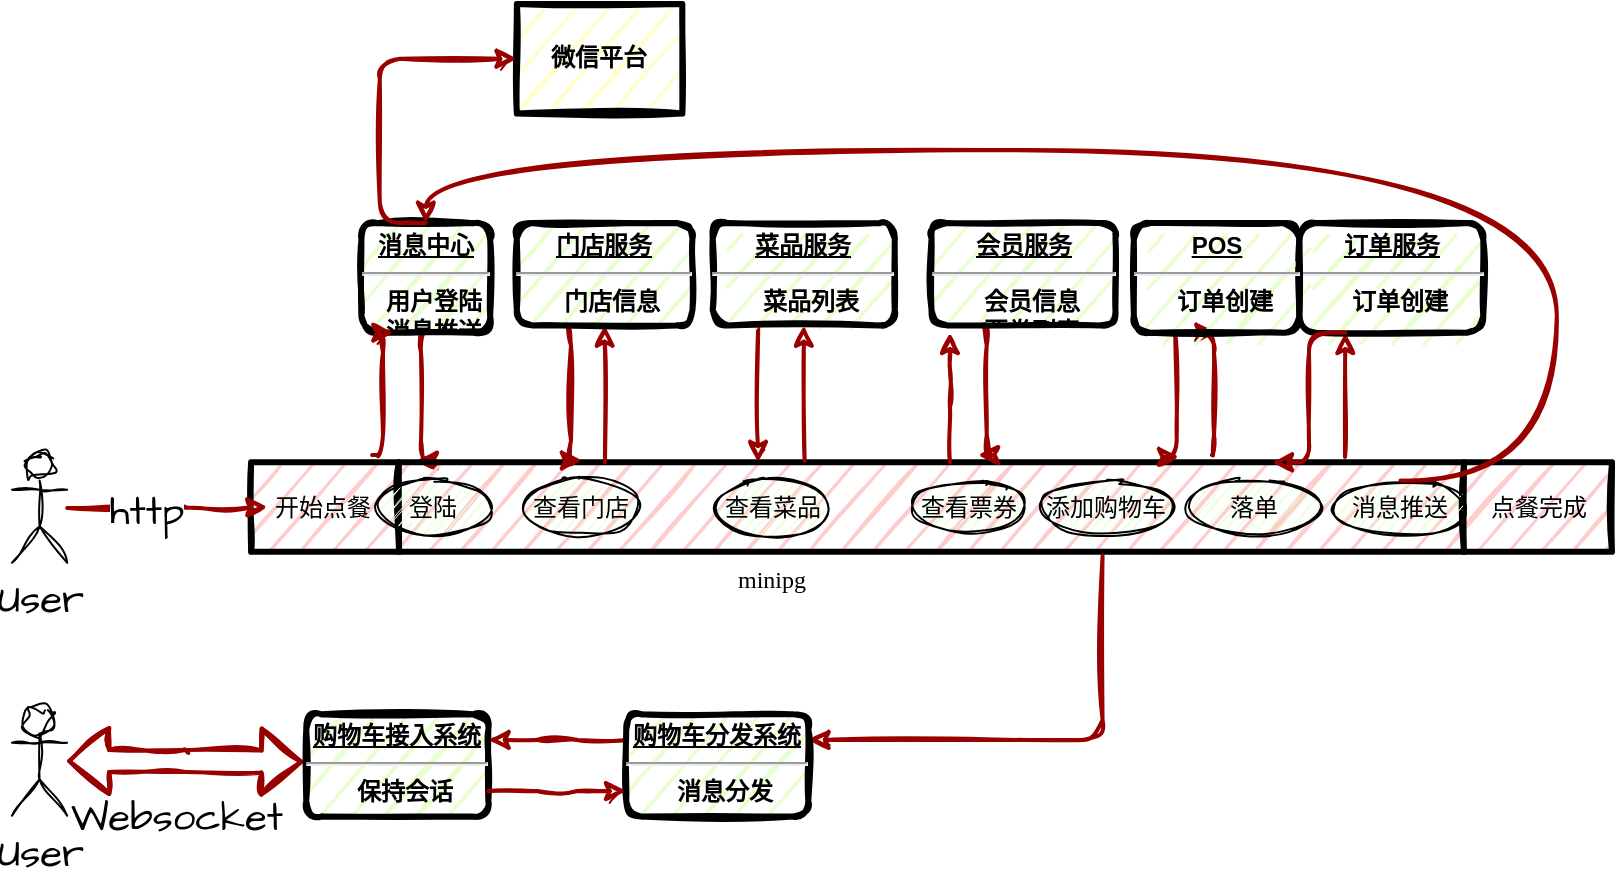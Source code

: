 <mxfile version="20.5.3" type="github">
  <diagram name="Page-1" id="c7558073-3199-34d8-9f00-42111426c3f3">
    <mxGraphModel dx="953" dy="543" grid="1" gridSize="10" guides="1" tooltips="1" connect="1" arrows="1" fold="1" page="1" pageScale="1" pageWidth="826" pageHeight="1169" background="none" math="0" shadow="0">
      <root>
        <mxCell id="0" />
        <mxCell id="1" parent="0" />
        <mxCell id="DzUdeu-W9FFRu4pSh0cZ-191" value="" style="group" vertex="1" connectable="0" parent="1">
          <mxGeometry x="30" y="140" width="800" height="420" as="geometry" />
        </mxCell>
        <mxCell id="DzUdeu-W9FFRu4pSh0cZ-115" style="edgeStyle=elbowEdgeStyle;shape=connector;rounded=1;sketch=1;orthogonalLoop=1;jettySize=auto;elbow=horizontal;html=1;exitX=0.5;exitY=1;exitDx=0;exitDy=0;labelBackgroundColor=default;strokeColor=#990000;strokeWidth=2;fontFamily=Helvetica;fontSize=11;fontColor=default;startArrow=none;startFill=0;endArrow=classic;endFill=1;" edge="1" parent="DzUdeu-W9FFRu4pSh0cZ-191" source="2">
          <mxGeometry relative="1" as="geometry">
            <mxPoint x="202.299" y="228.261" as="targetPoint" />
          </mxGeometry>
        </mxCell>
        <mxCell id="2" value="&lt;p style=&quot;margin: 0px; margin-top: 4px; text-align: center; text-decoration: underline;&quot;&gt;&lt;strong&gt;消息中心&lt;br&gt;&lt;/strong&gt;&lt;/p&gt;&lt;hr&gt;&lt;p style=&quot;margin: 0px; margin-left: 8px;&quot;&gt;用户登陆&lt;/p&gt;&lt;p style=&quot;margin: 0px; margin-left: 8px;&quot;&gt;消息推送&lt;/p&gt;" style="verticalAlign=middle;align=center;overflow=fill;fontSize=12;fontFamily=Helvetica;html=1;rounded=1;fontStyle=1;strokeWidth=3;fillColor=#E6FFCC;sketch=1;" parent="DzUdeu-W9FFRu4pSh0cZ-191" vertex="1">
          <mxGeometry x="174.713" y="109.565" width="64.368" height="54.783" as="geometry" />
        </mxCell>
        <mxCell id="5" value="" style="shape=process;whiteSpace=wrap;align=center;verticalAlign=middle;size=0.109;fontStyle=1;strokeWidth=3;fillColor=#FFCCCC;sketch=1;" parent="DzUdeu-W9FFRu4pSh0cZ-191" vertex="1">
          <mxGeometry x="119.54" y="229.174" width="680.46" height="44.739" as="geometry" />
        </mxCell>
        <mxCell id="DzUdeu-W9FFRu4pSh0cZ-156" style="edgeStyle=elbowEdgeStyle;shape=connector;rounded=1;sketch=1;orthogonalLoop=1;jettySize=auto;elbow=horizontal;html=1;exitX=0.25;exitY=1;exitDx=0;exitDy=0;entryX=0.089;entryY=-0.082;entryDx=0;entryDy=0;entryPerimeter=0;labelBackgroundColor=default;strokeColor=#990000;strokeWidth=2;fontFamily=Helvetica;fontSize=12;fontColor=default;startArrow=classic;startFill=1;endArrow=none;endFill=0;" edge="1" parent="DzUdeu-W9FFRu4pSh0cZ-191" source="2" target="5">
          <mxGeometry relative="1" as="geometry" />
        </mxCell>
        <mxCell id="DzUdeu-W9FFRu4pSh0cZ-118" style="edgeStyle=elbowEdgeStyle;shape=connector;rounded=1;sketch=1;orthogonalLoop=1;jettySize=auto;elbow=horizontal;html=1;exitX=0.25;exitY=1;exitDx=0;exitDy=0;labelBackgroundColor=default;strokeColor=#990000;strokeWidth=2;fontFamily=Helvetica;fontSize=11;fontColor=default;startArrow=none;startFill=0;endArrow=classic;endFill=1;" edge="1" parent="DzUdeu-W9FFRu4pSh0cZ-191" source="6">
          <mxGeometry relative="1" as="geometry">
            <mxPoint x="285.057" y="228.261" as="targetPoint" />
          </mxGeometry>
        </mxCell>
        <mxCell id="DzUdeu-W9FFRu4pSh0cZ-119" style="edgeStyle=elbowEdgeStyle;shape=connector;rounded=1;sketch=1;orthogonalLoop=1;jettySize=auto;elbow=horizontal;html=1;exitX=0.5;exitY=1;exitDx=0;exitDy=0;labelBackgroundColor=default;strokeColor=#990000;strokeWidth=2;fontFamily=Helvetica;fontSize=11;fontColor=default;startArrow=classic;startFill=1;endArrow=none;endFill=0;" edge="1" parent="DzUdeu-W9FFRu4pSh0cZ-191" source="6" target="5">
          <mxGeometry relative="1" as="geometry" />
        </mxCell>
        <mxCell id="6" value="&lt;p style=&quot;margin: 0px; margin-top: 4px; text-align: center; text-decoration: underline;&quot;&gt;&lt;strong&gt;门店服务&lt;br&gt;&lt;/strong&gt;&lt;/p&gt;&lt;hr&gt;&lt;p style=&quot;margin: 0px; margin-left: 8px;&quot;&gt;门店信息&lt;/p&gt;" style="verticalAlign=middle;align=center;overflow=fill;fontSize=12;fontFamily=Helvetica;html=1;rounded=1;fontStyle=1;strokeWidth=3;fillColor=#E6FFCC;sketch=1;" parent="DzUdeu-W9FFRu4pSh0cZ-191" vertex="1">
          <mxGeometry x="252.414" y="109.565" width="87.816" height="51.13" as="geometry" />
        </mxCell>
        <mxCell id="12" value="微信平台" style="whiteSpace=wrap;align=center;verticalAlign=middle;fontStyle=1;strokeWidth=3;fillColor=#FFFFCC;sketch=1;" parent="DzUdeu-W9FFRu4pSh0cZ-191" vertex="1">
          <mxGeometry x="252.414" width="82.759" height="54.783" as="geometry" />
        </mxCell>
        <mxCell id="DzUdeu-W9FFRu4pSh0cZ-117" style="edgeStyle=elbowEdgeStyle;shape=connector;rounded=1;sketch=1;orthogonalLoop=1;jettySize=auto;elbow=horizontal;html=1;exitX=0.5;exitY=0;exitDx=0;exitDy=0;labelBackgroundColor=default;strokeColor=#990000;strokeWidth=2;fontFamily=Helvetica;fontSize=11;fontColor=default;startArrow=none;startFill=0;endArrow=classic;endFill=1;" edge="1" parent="DzUdeu-W9FFRu4pSh0cZ-191" source="2" target="12">
          <mxGeometry relative="1" as="geometry">
            <Array as="points">
              <mxPoint x="183.908" y="27.391" />
            </Array>
          </mxGeometry>
        </mxCell>
        <mxCell id="DzUdeu-W9FFRu4pSh0cZ-96" value="User" style="shape=umlActor;verticalLabelPosition=bottom;verticalAlign=top;html=1;outlineConnect=0;sketch=1;hachureGap=4;jiggle=2;fontFamily=Architects Daughter;fontSource=https%3A%2F%2Ffonts.googleapis.com%2Fcss%3Ffamily%3DArchitects%2BDaughter;fontSize=20;" vertex="1" parent="DzUdeu-W9FFRu4pSh0cZ-191">
          <mxGeometry y="224.609" width="27.586" height="54.783" as="geometry" />
        </mxCell>
        <mxCell id="DzUdeu-W9FFRu4pSh0cZ-102" style="edgeStyle=orthogonalEdgeStyle;rounded=1;sketch=1;hachureGap=4;jiggle=2;orthogonalLoop=1;jettySize=auto;html=1;entryX=0;entryY=0.5;entryDx=0;entryDy=0;fontFamily=Helvetica;fontSource=https%3A%2F%2Ffonts.googleapis.com%2Fcss%3Ffamily%3DArchitects%2BDaughter;fontSize=11;shape=flexArrow;startArrow=block;strokeColor=#990000;strokeWidth=2;" edge="1" parent="DzUdeu-W9FFRu4pSh0cZ-191" source="DzUdeu-W9FFRu4pSh0cZ-101">
          <mxGeometry relative="1" as="geometry">
            <mxPoint x="145.747" y="378.913" as="targetPoint" />
          </mxGeometry>
        </mxCell>
        <mxCell id="DzUdeu-W9FFRu4pSh0cZ-101" value="User" style="shape=umlActor;verticalLabelPosition=bottom;verticalAlign=top;html=1;outlineConnect=0;sketch=1;hachureGap=4;jiggle=2;fontFamily=Architects Daughter;fontSource=https%3A%2F%2Ffonts.googleapis.com%2Fcss%3Ffamily%3DArchitects%2BDaughter;fontSize=20;" vertex="1" parent="DzUdeu-W9FFRu4pSh0cZ-191">
          <mxGeometry y="351.065" width="27.586" height="54.783" as="geometry" />
        </mxCell>
        <mxCell id="DzUdeu-W9FFRu4pSh0cZ-107" value="Websocket" style="text;html=1;strokeColor=none;fillColor=none;align=center;verticalAlign=middle;whiteSpace=wrap;rounded=0;sketch=1;hachureGap=4;jiggle=2;fontFamily=Architects Daughter;fontSource=https%3A%2F%2Ffonts.googleapis.com%2Fcss%3Ffamily%3DArchitects%2BDaughter;fontSize=20;" vertex="1" parent="DzUdeu-W9FFRu4pSh0cZ-191">
          <mxGeometry x="55.172" y="392.609" width="55.172" height="27.391" as="geometry" />
        </mxCell>
        <mxCell id="DzUdeu-W9FFRu4pSh0cZ-128" style="edgeStyle=elbowEdgeStyle;shape=connector;rounded=1;sketch=1;orthogonalLoop=1;jettySize=auto;elbow=horizontal;html=1;exitX=0.25;exitY=1;exitDx=0;exitDy=0;labelBackgroundColor=default;strokeColor=#990000;strokeWidth=2;fontFamily=Helvetica;fontSize=12;fontColor=default;startArrow=none;startFill=0;endArrow=classic;endFill=1;" edge="1" parent="DzUdeu-W9FFRu4pSh0cZ-191" source="DzUdeu-W9FFRu4pSh0cZ-121" target="5">
          <mxGeometry relative="1" as="geometry" />
        </mxCell>
        <mxCell id="DzUdeu-W9FFRu4pSh0cZ-131" style="edgeStyle=elbowEdgeStyle;shape=connector;rounded=1;sketch=1;orthogonalLoop=1;jettySize=auto;elbow=horizontal;html=1;exitX=0.5;exitY=1;exitDx=0;exitDy=0;labelBackgroundColor=default;strokeColor=#990000;strokeWidth=2;fontFamily=Helvetica;fontSize=12;fontColor=default;startArrow=classic;startFill=1;endArrow=none;endFill=0;" edge="1" parent="DzUdeu-W9FFRu4pSh0cZ-191" source="DzUdeu-W9FFRu4pSh0cZ-121">
          <mxGeometry relative="1" as="geometry">
            <mxPoint x="396.322" y="228.261" as="targetPoint" />
            <Array as="points">
              <mxPoint x="396.322" y="219.13" />
            </Array>
          </mxGeometry>
        </mxCell>
        <mxCell id="DzUdeu-W9FFRu4pSh0cZ-121" value="&lt;p style=&quot;margin: 0px; margin-top: 4px; text-align: center; text-decoration: underline;&quot;&gt;&lt;strong&gt;菜品服务&lt;br&gt;&lt;/strong&gt;&lt;/p&gt;&lt;hr&gt;&lt;p style=&quot;margin: 0px; margin-left: 8px;&quot;&gt;菜品列表&lt;/p&gt;" style="verticalAlign=middle;align=center;overflow=fill;fontSize=12;fontFamily=Helvetica;html=1;rounded=1;fontStyle=1;strokeWidth=3;fillColor=#E6FFCC;sketch=1;" vertex="1" parent="DzUdeu-W9FFRu4pSh0cZ-191">
          <mxGeometry x="350.345" y="109.565" width="91.034" height="51.13" as="geometry" />
        </mxCell>
        <mxCell id="DzUdeu-W9FFRu4pSh0cZ-124" value="&lt;p style=&quot;margin: 0px; margin-top: 4px; text-align: center; text-decoration: underline;&quot;&gt;&lt;strong&gt;购物车接入系统&lt;br&gt;&lt;/strong&gt;&lt;/p&gt;&lt;hr&gt;&lt;p style=&quot;margin: 0px; margin-left: 8px;&quot;&gt;保持会话&lt;/p&gt;" style="verticalAlign=middle;align=center;overflow=fill;fontSize=12;fontFamily=Helvetica;html=1;rounded=1;fontStyle=1;strokeWidth=3;fillColor=#E6FFCC;sketch=1;" vertex="1" parent="DzUdeu-W9FFRu4pSh0cZ-191">
          <mxGeometry x="147.126" y="355.174" width="91.034" height="51.13" as="geometry" />
        </mxCell>
        <mxCell id="DzUdeu-W9FFRu4pSh0cZ-126" style="edgeStyle=elbowEdgeStyle;shape=connector;rounded=1;sketch=1;orthogonalLoop=1;jettySize=auto;elbow=horizontal;html=1;exitX=0;exitY=0.25;exitDx=0;exitDy=0;entryX=1;entryY=0.25;entryDx=0;entryDy=0;labelBackgroundColor=default;strokeColor=#990000;strokeWidth=2;fontFamily=Helvetica;fontSize=12;fontColor=default;startArrow=none;startFill=0;endArrow=classic;endFill=1;" edge="1" parent="DzUdeu-W9FFRu4pSh0cZ-191" source="DzUdeu-W9FFRu4pSh0cZ-125" target="DzUdeu-W9FFRu4pSh0cZ-124">
          <mxGeometry relative="1" as="geometry" />
        </mxCell>
        <mxCell id="DzUdeu-W9FFRu4pSh0cZ-138" style="edgeStyle=elbowEdgeStyle;shape=connector;rounded=1;sketch=1;orthogonalLoop=1;jettySize=auto;elbow=horizontal;html=1;exitX=1;exitY=0.25;exitDx=0;exitDy=0;labelBackgroundColor=default;strokeColor=#990000;strokeWidth=2;fontFamily=Helvetica;fontSize=12;fontColor=default;startArrow=classic;startFill=1;endArrow=none;endFill=0;entryX=0.626;entryY=1.041;entryDx=0;entryDy=0;entryPerimeter=0;" edge="1" parent="DzUdeu-W9FFRu4pSh0cZ-191" source="DzUdeu-W9FFRu4pSh0cZ-125" target="5">
          <mxGeometry relative="1" as="geometry">
            <mxPoint x="588.506" y="283.043" as="targetPoint" />
            <Array as="points">
              <mxPoint x="545.287" y="328.696" />
            </Array>
          </mxGeometry>
        </mxCell>
        <mxCell id="DzUdeu-W9FFRu4pSh0cZ-125" value="&lt;p style=&quot;margin: 0px; margin-top: 4px; text-align: center; text-decoration: underline;&quot;&gt;&lt;strong&gt;购物车分发系统&lt;br&gt;&lt;/strong&gt;&lt;/p&gt;&lt;hr&gt;&lt;p style=&quot;margin: 0px; margin-left: 8px;&quot;&gt;消息分发&lt;/p&gt;" style="verticalAlign=middle;align=center;overflow=fill;fontSize=12;fontFamily=Helvetica;html=1;rounded=1;fontStyle=1;strokeWidth=3;fillColor=#E6FFCC;sketch=1;" vertex="1" parent="DzUdeu-W9FFRu4pSh0cZ-191">
          <mxGeometry x="307.126" y="355.174" width="91.034" height="51.13" as="geometry" />
        </mxCell>
        <mxCell id="DzUdeu-W9FFRu4pSh0cZ-127" style="edgeStyle=elbowEdgeStyle;shape=connector;rounded=1;sketch=1;orthogonalLoop=1;jettySize=auto;elbow=horizontal;html=1;exitX=1;exitY=0.75;exitDx=0;exitDy=0;entryX=0;entryY=0.75;entryDx=0;entryDy=0;labelBackgroundColor=default;strokeColor=#990000;strokeWidth=2;fontFamily=Helvetica;fontSize=12;fontColor=default;startArrow=none;startFill=0;endArrow=classic;endFill=1;" edge="1" parent="DzUdeu-W9FFRu4pSh0cZ-191" source="DzUdeu-W9FFRu4pSh0cZ-124" target="DzUdeu-W9FFRu4pSh0cZ-125">
          <mxGeometry relative="1" as="geometry" />
        </mxCell>
        <mxCell id="DzUdeu-W9FFRu4pSh0cZ-133" value="" style="edgeStyle=elbowEdgeStyle;shape=connector;rounded=1;sketch=1;orthogonalLoop=1;jettySize=auto;elbow=horizontal;html=1;labelBackgroundColor=default;strokeColor=#990000;strokeWidth=2;fontFamily=Helvetica;fontSize=12;fontColor=default;startArrow=classic;startFill=1;endArrow=none;endFill=0;" edge="1" parent="DzUdeu-W9FFRu4pSh0cZ-191" target="5">
          <mxGeometry relative="1" as="geometry">
            <mxPoint x="468.966" y="164.348" as="sourcePoint" />
            <Array as="points">
              <mxPoint x="468.966" y="191.739" />
            </Array>
          </mxGeometry>
        </mxCell>
        <mxCell id="DzUdeu-W9FFRu4pSh0cZ-137" value="" style="edgeStyle=elbowEdgeStyle;shape=connector;rounded=1;sketch=1;orthogonalLoop=1;jettySize=auto;elbow=horizontal;html=1;labelBackgroundColor=default;strokeColor=#990000;strokeWidth=2;fontFamily=Helvetica;fontSize=12;fontColor=default;startArrow=none;startFill=0;endArrow=classic;endFill=1;exitX=0.25;exitY=1;exitDx=0;exitDy=0;entryX=0.534;entryY=-0.082;entryDx=0;entryDy=0;entryPerimeter=0;" edge="1" parent="DzUdeu-W9FFRu4pSh0cZ-191" source="DzUdeu-W9FFRu4pSh0cZ-132" target="5">
          <mxGeometry relative="1" as="geometry">
            <Array as="points">
              <mxPoint x="487.356" y="191.739" />
              <mxPoint x="524.138" y="200.87" />
            </Array>
          </mxGeometry>
        </mxCell>
        <mxCell id="DzUdeu-W9FFRu4pSh0cZ-132" value="&lt;p style=&quot;margin: 0px; margin-top: 4px; text-align: center; text-decoration: underline;&quot;&gt;&lt;strong&gt;会员服务&lt;br&gt;&lt;/strong&gt;&lt;/p&gt;&lt;hr&gt;&lt;p style=&quot;margin: 0px; margin-left: 8px;&quot;&gt;会员信息&lt;/p&gt;&lt;p style=&quot;margin: 0px; margin-left: 8px;&quot;&gt;票券列表&lt;/p&gt;" style="verticalAlign=middle;align=center;overflow=fill;fontSize=12;fontFamily=Helvetica;html=1;rounded=1;fontStyle=1;strokeWidth=3;fillColor=#E6FFCC;sketch=1;" vertex="1" parent="DzUdeu-W9FFRu4pSh0cZ-191">
          <mxGeometry x="459.77" y="109.565" width="91.954" height="51.13" as="geometry" />
        </mxCell>
        <mxCell id="DzUdeu-W9FFRu4pSh0cZ-187" style="edgeStyle=elbowEdgeStyle;shape=connector;rounded=1;sketch=1;orthogonalLoop=1;jettySize=auto;elbow=horizontal;html=1;exitX=0.25;exitY=1;exitDx=0;exitDy=0;entryX=0.803;entryY=-0.061;entryDx=0;entryDy=0;entryPerimeter=0;labelBackgroundColor=default;strokeColor=#990000;strokeWidth=2;fontFamily=Comic Sans MS;fontSize=12;fontColor=default;startArrow=classic;startFill=1;endArrow=none;endFill=0;" edge="1" parent="DzUdeu-W9FFRu4pSh0cZ-191" source="DzUdeu-W9FFRu4pSh0cZ-139" target="5">
          <mxGeometry relative="1" as="geometry" />
        </mxCell>
        <mxCell id="DzUdeu-W9FFRu4pSh0cZ-139" value="&lt;p style=&quot;margin: 0px; margin-top: 4px; text-align: center; text-decoration: underline;&quot;&gt;&lt;strong&gt;订单服务&lt;br&gt;&lt;/strong&gt;&lt;/p&gt;&lt;hr&gt;&lt;p style=&quot;margin: 0px; margin-left: 8px;&quot;&gt;订单创建&lt;/p&gt;" style="verticalAlign=middle;align=center;overflow=fill;fontSize=12;fontFamily=Helvetica;html=1;rounded=1;fontStyle=1;strokeWidth=3;fillColor=#E6FFCC;sketch=1;" vertex="1" parent="DzUdeu-W9FFRu4pSh0cZ-191">
          <mxGeometry x="643.678" y="109.565" width="91.954" height="54.783" as="geometry" />
        </mxCell>
        <mxCell id="DzUdeu-W9FFRu4pSh0cZ-184" style="edgeStyle=elbowEdgeStyle;shape=connector;rounded=1;sketch=1;orthogonalLoop=1;jettySize=auto;elbow=horizontal;html=1;exitX=0.75;exitY=0;exitDx=0;exitDy=0;entryX=0.25;entryY=1;entryDx=0;entryDy=0;labelBackgroundColor=default;strokeColor=#990000;strokeWidth=2;fontFamily=Comic Sans MS;fontSize=12;fontColor=default;startArrow=classic;startFill=1;endArrow=none;endFill=0;" edge="1" parent="DzUdeu-W9FFRu4pSh0cZ-191" source="5" target="DzUdeu-W9FFRu4pSh0cZ-139">
          <mxGeometry relative="1" as="geometry" />
        </mxCell>
        <mxCell id="DzUdeu-W9FFRu4pSh0cZ-159" value="" style="edgeStyle=elbowEdgeStyle;shape=connector;rounded=1;sketch=1;orthogonalLoop=1;jettySize=auto;elbow=horizontal;html=1;labelBackgroundColor=default;strokeColor=#990000;strokeWidth=2;fontFamily=Comic Sans MS;fontSize=12;fontColor=default;startArrow=classic;startFill=1;endArrow=none;endFill=0;" edge="1" parent="DzUdeu-W9FFRu4pSh0cZ-191" source="DzUdeu-W9FFRu4pSh0cZ-158" target="5">
          <mxGeometry relative="1" as="geometry" />
        </mxCell>
        <mxCell id="DzUdeu-W9FFRu4pSh0cZ-158" value="minipg" style="text;html=1;strokeColor=none;fillColor=none;align=center;verticalAlign=middle;whiteSpace=wrap;rounded=0;sketch=1;strokeWidth=3;fontFamily=Comic Sans MS;fontSize=12;fontColor=default;" vertex="1" parent="DzUdeu-W9FFRu4pSh0cZ-191">
          <mxGeometry x="340.23" y="273.913" width="80" height="27.391" as="geometry" />
        </mxCell>
        <mxCell id="DzUdeu-W9FFRu4pSh0cZ-160" value="开始点餐" style="text;html=1;strokeColor=none;fillColor=none;align=center;verticalAlign=middle;whiteSpace=wrap;rounded=0;sketch=1;strokeWidth=3;fontFamily=Comic Sans MS;fontSize=12;fontColor=default;" vertex="1" parent="DzUdeu-W9FFRu4pSh0cZ-191">
          <mxGeometry x="127.816" y="237.848" width="55.172" height="27.391" as="geometry" />
        </mxCell>
        <mxCell id="DzUdeu-W9FFRu4pSh0cZ-98" style="edgeStyle=orthogonalEdgeStyle;rounded=1;sketch=1;hachureGap=4;jiggle=2;orthogonalLoop=1;jettySize=auto;html=1;fontFamily=Helvetica;fontSource=https%3A%2F%2Ffonts.googleapis.com%2Fcss%3Ffamily%3DArchitects%2BDaughter;fontSize=11;strokeColor=#990000;strokeWidth=2;entryX=0;entryY=0.5;entryDx=0;entryDy=0;" edge="1" parent="DzUdeu-W9FFRu4pSh0cZ-191" source="DzUdeu-W9FFRu4pSh0cZ-96" target="DzUdeu-W9FFRu4pSh0cZ-160">
          <mxGeometry relative="1" as="geometry">
            <mxPoint x="82.759" y="252.0" as="targetPoint" />
          </mxGeometry>
        </mxCell>
        <mxCell id="DzUdeu-W9FFRu4pSh0cZ-99" value="http" style="edgeLabel;html=1;align=center;verticalAlign=middle;resizable=0;points=[];fontSize=20;fontFamily=Architects Daughter;" vertex="1" connectable="0" parent="DzUdeu-W9FFRu4pSh0cZ-98">
          <mxGeometry x="-0.225" y="-1" relative="1" as="geometry">
            <mxPoint as="offset" />
          </mxGeometry>
        </mxCell>
        <mxCell id="DzUdeu-W9FFRu4pSh0cZ-162" value="登陆" style="ellipse;whiteSpace=wrap;html=1;rounded=1;sketch=1;strokeColor=default;strokeWidth=1;fontFamily=Comic Sans MS;fontSize=12;fontColor=default;fillColor=#E6FFCC;" vertex="1" parent="DzUdeu-W9FFRu4pSh0cZ-191">
          <mxGeometry x="182.989" y="238.304" width="55.172" height="27.391" as="geometry" />
        </mxCell>
        <mxCell id="DzUdeu-W9FFRu4pSh0cZ-163" value="查看门店" style="ellipse;whiteSpace=wrap;html=1;rounded=1;sketch=1;strokeColor=default;strokeWidth=1;fontFamily=Comic Sans MS;fontSize=12;fontColor=default;fillColor=#E6FFCC;" vertex="1" parent="DzUdeu-W9FFRu4pSh0cZ-191">
          <mxGeometry x="257.471" y="237.848" width="55.172" height="27.391" as="geometry" />
        </mxCell>
        <mxCell id="DzUdeu-W9FFRu4pSh0cZ-164" value="查看菜品" style="ellipse;whiteSpace=wrap;html=1;rounded=1;sketch=1;strokeColor=default;strokeWidth=1;fontFamily=Comic Sans MS;fontSize=12;fontColor=default;fillColor=#E6FFCC;" vertex="1" parent="DzUdeu-W9FFRu4pSh0cZ-191">
          <mxGeometry x="352.644" y="238.304" width="55.172" height="27.391" as="geometry" />
        </mxCell>
        <mxCell id="DzUdeu-W9FFRu4pSh0cZ-165" value="查看票券" style="ellipse;whiteSpace=wrap;html=1;rounded=1;sketch=1;strokeColor=default;strokeWidth=1;fontFamily=Comic Sans MS;fontSize=12;fontColor=default;fillColor=#E6FFCC;" vertex="1" parent="DzUdeu-W9FFRu4pSh0cZ-191">
          <mxGeometry x="450.575" y="237.848" width="55.172" height="27.391" as="geometry" />
        </mxCell>
        <mxCell id="DzUdeu-W9FFRu4pSh0cZ-166" value="添加购物车" style="ellipse;whiteSpace=wrap;html=1;rounded=1;sketch=1;strokeColor=default;strokeWidth=1;fontFamily=Comic Sans MS;fontSize=12;fontColor=default;fillColor=#E6FFCC;" vertex="1" parent="DzUdeu-W9FFRu4pSh0cZ-191">
          <mxGeometry x="514.943" y="237.848" width="64.368" height="27.391" as="geometry" />
        </mxCell>
        <mxCell id="DzUdeu-W9FFRu4pSh0cZ-178" style="edgeStyle=elbowEdgeStyle;shape=connector;rounded=1;sketch=1;orthogonalLoop=1;jettySize=auto;elbow=horizontal;html=1;exitX=0.25;exitY=1;exitDx=0;exitDy=0;entryX=0.682;entryY=-0.061;entryDx=0;entryDy=0;entryPerimeter=0;labelBackgroundColor=default;strokeColor=#990000;strokeWidth=2;fontFamily=Comic Sans MS;fontSize=12;fontColor=default;startArrow=none;startFill=0;endArrow=classic;endFill=1;" edge="1" parent="DzUdeu-W9FFRu4pSh0cZ-191" source="DzUdeu-W9FFRu4pSh0cZ-167" target="5">
          <mxGeometry relative="1" as="geometry" />
        </mxCell>
        <mxCell id="DzUdeu-W9FFRu4pSh0cZ-183" style="edgeStyle=elbowEdgeStyle;shape=connector;rounded=1;sketch=1;orthogonalLoop=1;jettySize=auto;elbow=horizontal;html=1;exitX=0.5;exitY=1;exitDx=0;exitDy=0;entryX=0.706;entryY=-0.082;entryDx=0;entryDy=0;entryPerimeter=0;labelBackgroundColor=default;strokeColor=#990000;strokeWidth=2;fontFamily=Comic Sans MS;fontSize=12;fontColor=default;startArrow=classic;startFill=1;endArrow=none;endFill=0;" edge="1" parent="DzUdeu-W9FFRu4pSh0cZ-191" source="DzUdeu-W9FFRu4pSh0cZ-167" target="5">
          <mxGeometry relative="1" as="geometry" />
        </mxCell>
        <mxCell id="DzUdeu-W9FFRu4pSh0cZ-167" value="&lt;p style=&quot;margin: 0px; margin-top: 4px; text-align: center; text-decoration: underline;&quot;&gt;&lt;strong&gt;POS&lt;/strong&gt;&lt;/p&gt;&lt;hr&gt;&lt;p style=&quot;margin: 0px; margin-left: 8px;&quot;&gt;订单创建&lt;/p&gt;" style="verticalAlign=middle;align=center;overflow=fill;fontSize=12;fontFamily=Helvetica;html=1;rounded=1;fontStyle=1;strokeWidth=3;fillColor=#E6FFCC;sketch=1;" vertex="1" parent="DzUdeu-W9FFRu4pSh0cZ-191">
          <mxGeometry x="560.92" y="109.565" width="82.759" height="54.783" as="geometry" />
        </mxCell>
        <mxCell id="DzUdeu-W9FFRu4pSh0cZ-169" value="落单" style="ellipse;whiteSpace=wrap;html=1;rounded=1;sketch=1;strokeColor=default;strokeWidth=1;fontFamily=Comic Sans MS;fontSize=12;fontColor=default;fillColor=#E6FFCC;" vertex="1" parent="DzUdeu-W9FFRu4pSh0cZ-191">
          <mxGeometry x="588.506" y="237.848" width="64.368" height="27.391" as="geometry" />
        </mxCell>
        <mxCell id="DzUdeu-W9FFRu4pSh0cZ-188" value="消息推送" style="ellipse;whiteSpace=wrap;html=1;rounded=1;sketch=1;strokeColor=default;strokeWidth=1;fontFamily=Comic Sans MS;fontSize=12;fontColor=default;fillColor=#E6FFCC;" vertex="1" parent="DzUdeu-W9FFRu4pSh0cZ-191">
          <mxGeometry x="662.069" y="238.304" width="64.368" height="27.391" as="geometry" />
        </mxCell>
        <mxCell id="DzUdeu-W9FFRu4pSh0cZ-189" style="edgeStyle=orthogonalEdgeStyle;shape=connector;rounded=1;sketch=1;orthogonalLoop=1;jettySize=auto;elbow=horizontal;html=1;exitX=0.5;exitY=0;exitDx=0;exitDy=0;entryX=0.5;entryY=0;entryDx=0;entryDy=0;labelBackgroundColor=default;strokeColor=#990000;strokeWidth=2;fontFamily=Comic Sans MS;fontSize=12;fontColor=default;startArrow=classic;startFill=1;endArrow=none;endFill=0;curved=1;" edge="1" parent="DzUdeu-W9FFRu4pSh0cZ-191" source="2" target="DzUdeu-W9FFRu4pSh0cZ-188">
          <mxGeometry relative="1" as="geometry">
            <Array as="points">
              <mxPoint x="206.897" y="73.043" />
              <mxPoint x="772.414" y="73.043" />
              <mxPoint x="772.414" y="238.304" />
            </Array>
          </mxGeometry>
        </mxCell>
        <mxCell id="DzUdeu-W9FFRu4pSh0cZ-190" value="点餐完成" style="text;html=1;strokeColor=none;fillColor=none;align=center;verticalAlign=middle;whiteSpace=wrap;rounded=0;sketch=1;strokeWidth=3;fontFamily=Comic Sans MS;fontSize=12;fontColor=default;" vertex="1" parent="DzUdeu-W9FFRu4pSh0cZ-191">
          <mxGeometry x="735.632" y="238.304" width="55.172" height="27.391" as="geometry" />
        </mxCell>
      </root>
    </mxGraphModel>
  </diagram>
</mxfile>
